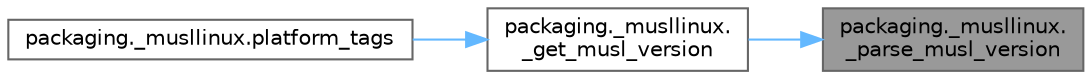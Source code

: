 digraph "packaging._musllinux._parse_musl_version"
{
 // LATEX_PDF_SIZE
  bgcolor="transparent";
  edge [fontname=Helvetica,fontsize=10,labelfontname=Helvetica,labelfontsize=10];
  node [fontname=Helvetica,fontsize=10,shape=box,height=0.2,width=0.4];
  rankdir="RL";
  Node1 [id="Node000001",label="packaging._musllinux.\l_parse_musl_version",height=0.2,width=0.4,color="gray40", fillcolor="grey60", style="filled", fontcolor="black",tooltip=" "];
  Node1 -> Node2 [id="edge1_Node000001_Node000002",dir="back",color="steelblue1",style="solid",tooltip=" "];
  Node2 [id="Node000002",label="packaging._musllinux.\l_get_musl_version",height=0.2,width=0.4,color="grey40", fillcolor="white", style="filled",URL="$namespacepackaging_1_1__musllinux.html#afdda21aeb66f2428985948d3f72d7e1a",tooltip=" "];
  Node2 -> Node3 [id="edge2_Node000002_Node000003",dir="back",color="steelblue1",style="solid",tooltip=" "];
  Node3 [id="Node000003",label="packaging._musllinux.platform_tags",height=0.2,width=0.4,color="grey40", fillcolor="white", style="filled",URL="$namespacepackaging_1_1__musllinux.html#a9259cff7589df3bab923eef03f0e4d07",tooltip=" "];
}
